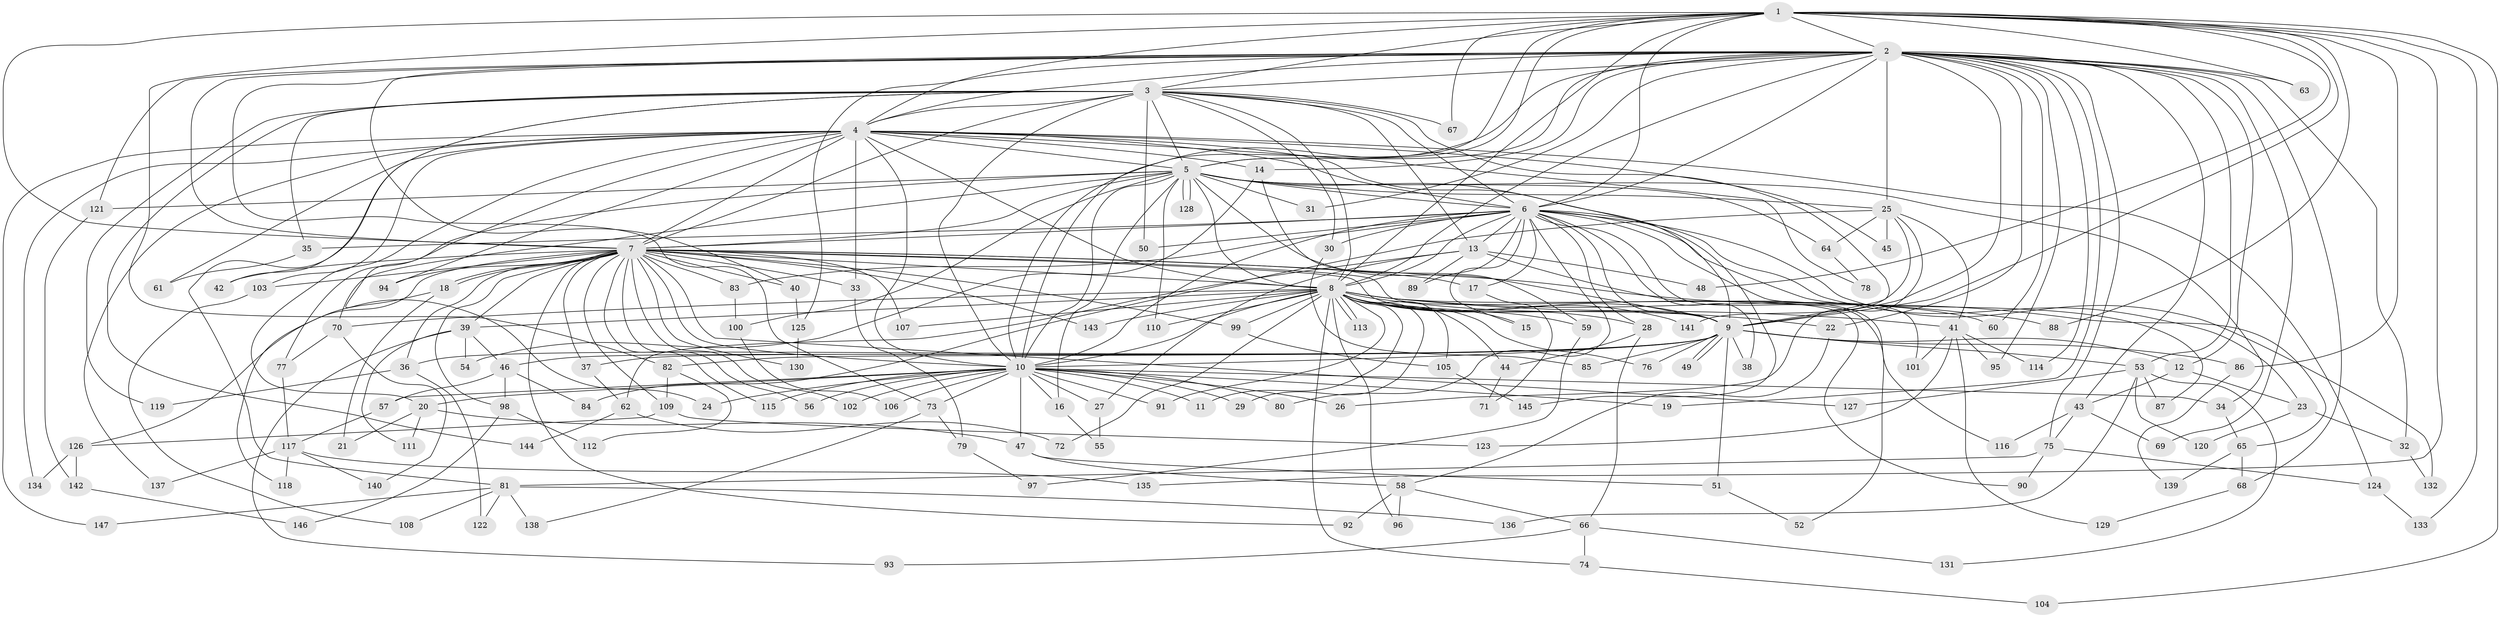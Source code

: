 // coarse degree distribution, {15: 0.011235955056179775, 25: 0.011235955056179775, 35: 0.011235955056179775, 17: 0.011235955056179775, 20: 0.011235955056179775, 28: 0.011235955056179775, 18: 0.011235955056179775, 22: 0.011235955056179775, 2: 0.4606741573033708, 4: 0.0898876404494382, 9: 0.02247191011235955, 3: 0.16853932584269662, 8: 0.02247191011235955, 10: 0.011235955056179775, 7: 0.02247191011235955, 5: 0.0449438202247191, 1: 0.033707865168539325, 6: 0.033707865168539325}
// Generated by graph-tools (version 1.1) at 2025/49/03/04/25 22:49:35]
// undirected, 147 vertices, 319 edges
graph export_dot {
  node [color=gray90,style=filled];
  1;
  2;
  3;
  4;
  5;
  6;
  7;
  8;
  9;
  10;
  11;
  12;
  13;
  14;
  15;
  16;
  17;
  18;
  19;
  20;
  21;
  22;
  23;
  24;
  25;
  26;
  27;
  28;
  29;
  30;
  31;
  32;
  33;
  34;
  35;
  36;
  37;
  38;
  39;
  40;
  41;
  42;
  43;
  44;
  45;
  46;
  47;
  48;
  49;
  50;
  51;
  52;
  53;
  54;
  55;
  56;
  57;
  58;
  59;
  60;
  61;
  62;
  63;
  64;
  65;
  66;
  67;
  68;
  69;
  70;
  71;
  72;
  73;
  74;
  75;
  76;
  77;
  78;
  79;
  80;
  81;
  82;
  83;
  84;
  85;
  86;
  87;
  88;
  89;
  90;
  91;
  92;
  93;
  94;
  95;
  96;
  97;
  98;
  99;
  100;
  101;
  102;
  103;
  104;
  105;
  106;
  107;
  108;
  109;
  110;
  111;
  112;
  113;
  114;
  115;
  116;
  117;
  118;
  119;
  120;
  121;
  122;
  123;
  124;
  125;
  126;
  127;
  128;
  129;
  130;
  131;
  132;
  133;
  134;
  135;
  136;
  137;
  138;
  139;
  140;
  141;
  142;
  143;
  144;
  145;
  146;
  147;
  1 -- 2;
  1 -- 3;
  1 -- 4;
  1 -- 5;
  1 -- 6;
  1 -- 7;
  1 -- 8;
  1 -- 9;
  1 -- 10;
  1 -- 48;
  1 -- 63;
  1 -- 67;
  1 -- 82;
  1 -- 86;
  1 -- 88;
  1 -- 104;
  1 -- 133;
  1 -- 135;
  2 -- 3;
  2 -- 4;
  2 -- 5;
  2 -- 6;
  2 -- 7;
  2 -- 8;
  2 -- 9;
  2 -- 10;
  2 -- 12;
  2 -- 14;
  2 -- 19;
  2 -- 22;
  2 -- 25;
  2 -- 31;
  2 -- 32;
  2 -- 40;
  2 -- 43;
  2 -- 53;
  2 -- 60;
  2 -- 63;
  2 -- 68;
  2 -- 69;
  2 -- 73;
  2 -- 75;
  2 -- 95;
  2 -- 114;
  2 -- 121;
  2 -- 125;
  3 -- 4;
  3 -- 5;
  3 -- 6;
  3 -- 7;
  3 -- 8;
  3 -- 9;
  3 -- 10;
  3 -- 13;
  3 -- 30;
  3 -- 35;
  3 -- 42;
  3 -- 50;
  3 -- 67;
  3 -- 81;
  3 -- 119;
  3 -- 144;
  4 -- 5;
  4 -- 6;
  4 -- 7;
  4 -- 8;
  4 -- 9;
  4 -- 10;
  4 -- 14;
  4 -- 20;
  4 -- 24;
  4 -- 33;
  4 -- 45;
  4 -- 61;
  4 -- 78;
  4 -- 94;
  4 -- 103;
  4 -- 124;
  4 -- 134;
  4 -- 137;
  4 -- 147;
  5 -- 6;
  5 -- 7;
  5 -- 8;
  5 -- 9;
  5 -- 10;
  5 -- 16;
  5 -- 25;
  5 -- 31;
  5 -- 34;
  5 -- 64;
  5 -- 70;
  5 -- 77;
  5 -- 100;
  5 -- 110;
  5 -- 121;
  5 -- 128;
  5 -- 128;
  5 -- 145;
  6 -- 7;
  6 -- 8;
  6 -- 9;
  6 -- 10;
  6 -- 13;
  6 -- 15;
  6 -- 17;
  6 -- 23;
  6 -- 28;
  6 -- 30;
  6 -- 35;
  6 -- 38;
  6 -- 50;
  6 -- 52;
  6 -- 80;
  6 -- 83;
  6 -- 87;
  6 -- 89;
  6 -- 101;
  6 -- 132;
  7 -- 8;
  7 -- 9;
  7 -- 10;
  7 -- 17;
  7 -- 18;
  7 -- 18;
  7 -- 33;
  7 -- 36;
  7 -- 37;
  7 -- 39;
  7 -- 40;
  7 -- 42;
  7 -- 56;
  7 -- 65;
  7 -- 83;
  7 -- 90;
  7 -- 92;
  7 -- 94;
  7 -- 98;
  7 -- 99;
  7 -- 102;
  7 -- 103;
  7 -- 107;
  7 -- 109;
  7 -- 115;
  7 -- 118;
  7 -- 127;
  7 -- 130;
  7 -- 143;
  8 -- 9;
  8 -- 10;
  8 -- 11;
  8 -- 15;
  8 -- 22;
  8 -- 28;
  8 -- 29;
  8 -- 39;
  8 -- 41;
  8 -- 44;
  8 -- 59;
  8 -- 60;
  8 -- 70;
  8 -- 72;
  8 -- 74;
  8 -- 76;
  8 -- 88;
  8 -- 91;
  8 -- 96;
  8 -- 99;
  8 -- 105;
  8 -- 107;
  8 -- 110;
  8 -- 113;
  8 -- 113;
  8 -- 141;
  8 -- 143;
  9 -- 10;
  9 -- 12;
  9 -- 36;
  9 -- 37;
  9 -- 38;
  9 -- 46;
  9 -- 49;
  9 -- 49;
  9 -- 51;
  9 -- 53;
  9 -- 76;
  9 -- 82;
  9 -- 85;
  9 -- 86;
  10 -- 11;
  10 -- 16;
  10 -- 19;
  10 -- 20;
  10 -- 24;
  10 -- 26;
  10 -- 27;
  10 -- 29;
  10 -- 34;
  10 -- 47;
  10 -- 56;
  10 -- 57;
  10 -- 73;
  10 -- 80;
  10 -- 91;
  10 -- 102;
  10 -- 106;
  10 -- 115;
  12 -- 23;
  12 -- 43;
  13 -- 27;
  13 -- 48;
  13 -- 62;
  13 -- 89;
  13 -- 116;
  14 -- 54;
  14 -- 59;
  16 -- 55;
  17 -- 71;
  18 -- 21;
  18 -- 126;
  20 -- 21;
  20 -- 47;
  20 -- 111;
  22 -- 58;
  23 -- 32;
  23 -- 120;
  25 -- 26;
  25 -- 41;
  25 -- 45;
  25 -- 64;
  25 -- 84;
  25 -- 141;
  27 -- 55;
  28 -- 44;
  28 -- 66;
  30 -- 85;
  32 -- 132;
  33 -- 79;
  34 -- 65;
  35 -- 61;
  36 -- 119;
  36 -- 122;
  37 -- 62;
  39 -- 46;
  39 -- 54;
  39 -- 93;
  39 -- 111;
  40 -- 125;
  41 -- 95;
  41 -- 101;
  41 -- 114;
  41 -- 123;
  41 -- 129;
  43 -- 69;
  43 -- 75;
  43 -- 116;
  44 -- 71;
  46 -- 57;
  46 -- 84;
  46 -- 98;
  47 -- 51;
  47 -- 58;
  51 -- 52;
  53 -- 87;
  53 -- 120;
  53 -- 127;
  53 -- 131;
  53 -- 136;
  57 -- 117;
  58 -- 66;
  58 -- 92;
  58 -- 96;
  59 -- 97;
  62 -- 72;
  62 -- 144;
  64 -- 78;
  65 -- 68;
  65 -- 139;
  66 -- 74;
  66 -- 93;
  66 -- 131;
  68 -- 129;
  70 -- 77;
  70 -- 140;
  73 -- 79;
  73 -- 138;
  74 -- 104;
  75 -- 81;
  75 -- 90;
  75 -- 124;
  77 -- 117;
  79 -- 97;
  81 -- 108;
  81 -- 122;
  81 -- 136;
  81 -- 138;
  81 -- 147;
  82 -- 109;
  82 -- 112;
  83 -- 100;
  86 -- 139;
  98 -- 112;
  98 -- 146;
  99 -- 105;
  100 -- 106;
  103 -- 108;
  105 -- 145;
  109 -- 123;
  109 -- 126;
  117 -- 118;
  117 -- 135;
  117 -- 137;
  117 -- 140;
  121 -- 142;
  124 -- 133;
  125 -- 130;
  126 -- 134;
  126 -- 142;
  142 -- 146;
}
